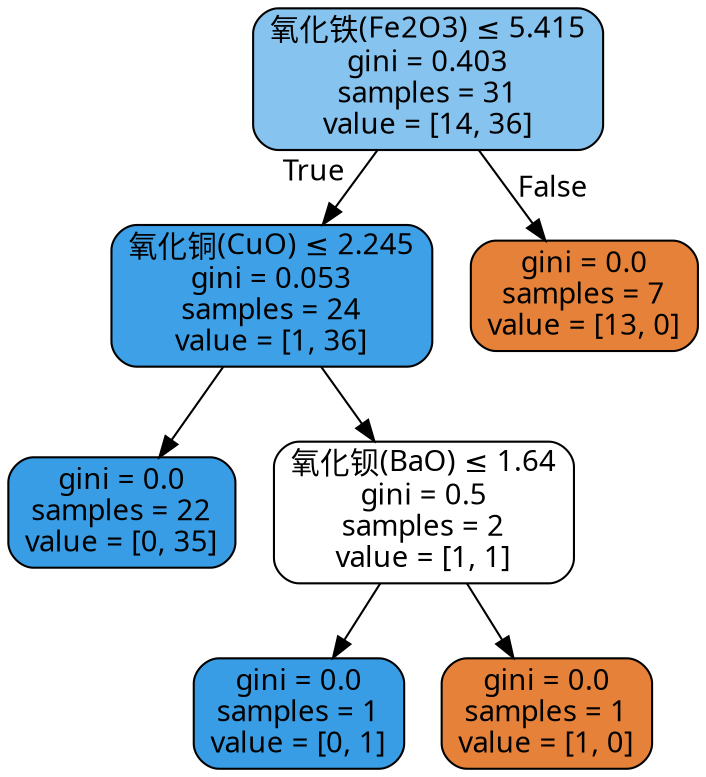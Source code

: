 digraph Tree {
node [shape=box, style="filled, rounded", color="black", fontname="DengXian"] ;
edge [fontname="DengXian"] ;
0 [label=<氧化铁(Fe2O3) &le; 5.415<br/>gini = 0.403<br/>samples = 31<br/>value = [14, 36]>, fillcolor="#86c3ef"] ;
1 [label=<氧化铜(CuO) &le; 2.245<br/>gini = 0.053<br/>samples = 24<br/>value = [1, 36]>, fillcolor="#3ea0e6"] ;
0 -> 1 [labeldistance=2.5, labelangle=45, headlabel="True"] ;
2 [label=<gini = 0.0<br/>samples = 22<br/>value = [0, 35]>, fillcolor="#399de5"] ;
1 -> 2 ;
3 [label=<氧化钡(BaO) &le; 1.64<br/>gini = 0.5<br/>samples = 2<br/>value = [1, 1]>, fillcolor="#ffffff"] ;
1 -> 3 ;
4 [label=<gini = 0.0<br/>samples = 1<br/>value = [0, 1]>, fillcolor="#399de5"] ;
3 -> 4 ;
5 [label=<gini = 0.0<br/>samples = 1<br/>value = [1, 0]>, fillcolor="#e58139"] ;
3 -> 5 ;
6 [label=<gini = 0.0<br/>samples = 7<br/>value = [13, 0]>, fillcolor="#e58139"] ;
0 -> 6 [labeldistance=2.5, labelangle=-45, headlabel="False"] ;
}